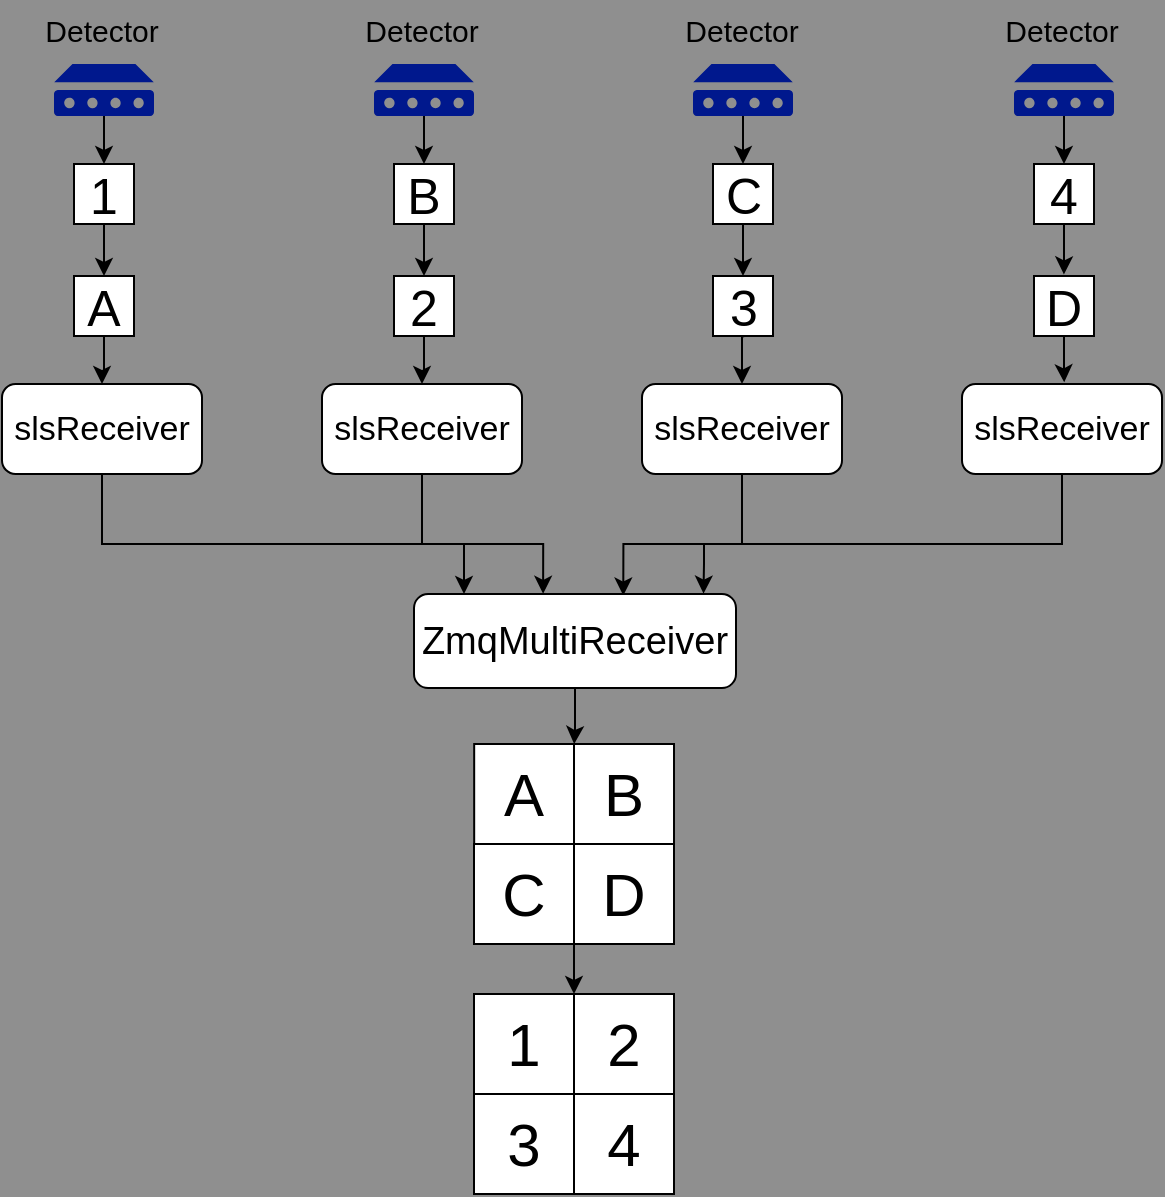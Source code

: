 <mxfile version="24.7.12">
  <diagram name="Page-1" id="MpmgE_DgDT2AT3B_Qcdw">
    <mxGraphModel dx="1687" dy="929" grid="1" gridSize="10" guides="1" tooltips="1" connect="1" arrows="1" fold="1" page="1" pageScale="1" pageWidth="827" pageHeight="1169" background="#8F8F8F" math="0" shadow="0">
      <root>
        <mxCell id="0" />
        <mxCell id="1" parent="0" />
        <mxCell id="fgQZDSqIWfOdW1pQLFIx-1" value="slsReceiver" style="rounded=1;whiteSpace=wrap;html=1;fontSize=17;" vertex="1" parent="1">
          <mxGeometry x="139" y="280" width="100" height="45" as="geometry" />
        </mxCell>
        <mxCell id="fgQZDSqIWfOdW1pQLFIx-2" value="slsReceiver" style="rounded=1;whiteSpace=wrap;html=1;fontSize=17;" vertex="1" parent="1">
          <mxGeometry x="299" y="280" width="100" height="45" as="geometry" />
        </mxCell>
        <mxCell id="fgQZDSqIWfOdW1pQLFIx-88" style="edgeStyle=orthogonalEdgeStyle;rounded=0;orthogonalLoop=1;jettySize=auto;html=1;entryX=0.65;entryY=0.016;entryDx=0;entryDy=0;entryPerimeter=0;" edge="1" parent="1" source="fgQZDSqIWfOdW1pQLFIx-3" target="fgQZDSqIWfOdW1pQLFIx-14">
          <mxGeometry relative="1" as="geometry">
            <mxPoint x="440" y="360" as="targetPoint" />
            <Array as="points">
              <mxPoint x="509" y="360" />
              <mxPoint x="450" y="360" />
            </Array>
          </mxGeometry>
        </mxCell>
        <mxCell id="fgQZDSqIWfOdW1pQLFIx-3" value="slsReceiver" style="rounded=1;whiteSpace=wrap;html=1;fontSize=17;" vertex="1" parent="1">
          <mxGeometry x="459" y="280" width="100" height="45" as="geometry" />
        </mxCell>
        <mxCell id="fgQZDSqIWfOdW1pQLFIx-89" style="edgeStyle=orthogonalEdgeStyle;rounded=0;orthogonalLoop=1;jettySize=auto;html=1;entryX=0.899;entryY=-0.004;entryDx=0;entryDy=0;entryPerimeter=0;" edge="1" parent="1" source="fgQZDSqIWfOdW1pQLFIx-4" target="fgQZDSqIWfOdW1pQLFIx-14">
          <mxGeometry relative="1" as="geometry">
            <mxPoint x="500" y="370" as="targetPoint" />
            <Array as="points">
              <mxPoint x="669" y="360" />
              <mxPoint x="490" y="360" />
              <mxPoint x="490" y="370" />
              <mxPoint x="490" y="370" />
            </Array>
          </mxGeometry>
        </mxCell>
        <mxCell id="fgQZDSqIWfOdW1pQLFIx-4" value="slsReceiver" style="rounded=1;whiteSpace=wrap;html=1;fontSize=17;" vertex="1" parent="1">
          <mxGeometry x="619" y="280" width="100" height="45" as="geometry" />
        </mxCell>
        <mxCell id="fgQZDSqIWfOdW1pQLFIx-10" style="edgeStyle=orthogonalEdgeStyle;rounded=0;orthogonalLoop=1;jettySize=auto;html=1;entryX=0.5;entryY=0;entryDx=0;entryDy=0;" edge="1" parent="1" source="fgQZDSqIWfOdW1pQLFIx-39" target="fgQZDSqIWfOdW1pQLFIx-1">
          <mxGeometry relative="1" as="geometry" />
        </mxCell>
        <mxCell id="fgQZDSqIWfOdW1pQLFIx-5" value="" style="sketch=0;aspect=fixed;pointerEvents=1;shadow=0;dashed=0;html=1;strokeColor=none;labelPosition=center;verticalLabelPosition=bottom;verticalAlign=top;align=center;fillColor=#00188D;shape=mxgraph.mscae.enterprise.device" vertex="1" parent="1">
          <mxGeometry x="165" y="120" width="50" height="26" as="geometry" />
        </mxCell>
        <mxCell id="fgQZDSqIWfOdW1pQLFIx-6" value="" style="sketch=0;aspect=fixed;pointerEvents=1;shadow=0;dashed=0;html=1;strokeColor=none;labelPosition=center;verticalLabelPosition=bottom;verticalAlign=top;align=center;fillColor=#00188D;shape=mxgraph.mscae.enterprise.device" vertex="1" parent="1">
          <mxGeometry x="325" y="120" width="50" height="26" as="geometry" />
        </mxCell>
        <mxCell id="fgQZDSqIWfOdW1pQLFIx-12" style="edgeStyle=orthogonalEdgeStyle;rounded=0;orthogonalLoop=1;jettySize=auto;html=1;entryX=0.5;entryY=0;entryDx=0;entryDy=0;exitX=0.52;exitY=1.005;exitDx=0;exitDy=0;exitPerimeter=0;" edge="1" parent="1" source="fgQZDSqIWfOdW1pQLFIx-28" target="fgQZDSqIWfOdW1pQLFIx-3">
          <mxGeometry relative="1" as="geometry">
            <mxPoint x="510" y="260" as="sourcePoint" />
          </mxGeometry>
        </mxCell>
        <mxCell id="fgQZDSqIWfOdW1pQLFIx-7" value="" style="sketch=0;aspect=fixed;pointerEvents=1;shadow=0;dashed=0;html=1;strokeColor=none;labelPosition=center;verticalLabelPosition=bottom;verticalAlign=top;align=center;fillColor=#00188D;shape=mxgraph.mscae.enterprise.device" vertex="1" parent="1">
          <mxGeometry x="484.5" y="120" width="50" height="26" as="geometry" />
        </mxCell>
        <mxCell id="fgQZDSqIWfOdW1pQLFIx-8" value="" style="sketch=0;aspect=fixed;pointerEvents=1;shadow=0;dashed=0;html=1;strokeColor=none;labelPosition=center;verticalLabelPosition=bottom;verticalAlign=top;align=center;fillColor=#00188D;shape=mxgraph.mscae.enterprise.device" vertex="1" parent="1">
          <mxGeometry x="645" y="120" width="50" height="26" as="geometry" />
        </mxCell>
        <mxCell id="fgQZDSqIWfOdW1pQLFIx-83" style="edgeStyle=orthogonalEdgeStyle;rounded=0;orthogonalLoop=1;jettySize=auto;html=1;entryX=1;entryY=0;entryDx=0;entryDy=0;" edge="1" parent="1" source="fgQZDSqIWfOdW1pQLFIx-14" target="fgQZDSqIWfOdW1pQLFIx-35">
          <mxGeometry relative="1" as="geometry" />
        </mxCell>
        <mxCell id="fgQZDSqIWfOdW1pQLFIx-14" value="ZmqMultiReceiver" style="rounded=1;whiteSpace=wrap;html=1;fontSize=19;" vertex="1" parent="1">
          <mxGeometry x="345" y="385" width="161" height="47" as="geometry" />
        </mxCell>
        <mxCell id="fgQZDSqIWfOdW1pQLFIx-25" value="" style="edgeStyle=orthogonalEdgeStyle;rounded=0;orthogonalLoop=1;jettySize=auto;html=1;entryX=0.5;entryY=0;entryDx=0;entryDy=0;" edge="1" parent="1" source="fgQZDSqIWfOdW1pQLFIx-5" target="fgQZDSqIWfOdW1pQLFIx-24">
          <mxGeometry relative="1" as="geometry">
            <mxPoint x="190" y="146" as="sourcePoint" />
            <mxPoint x="190" y="280" as="targetPoint" />
          </mxGeometry>
        </mxCell>
        <mxCell id="fgQZDSqIWfOdW1pQLFIx-24" value="1" style="rounded=0;whiteSpace=wrap;html=1;fontSize=25;" vertex="1" parent="1">
          <mxGeometry x="175" y="170" width="30" height="30" as="geometry" />
        </mxCell>
        <mxCell id="fgQZDSqIWfOdW1pQLFIx-27" value="" style="edgeStyle=orthogonalEdgeStyle;rounded=0;orthogonalLoop=1;jettySize=auto;html=1;" edge="1" parent="1" source="fgQZDSqIWfOdW1pQLFIx-40" target="fgQZDSqIWfOdW1pQLFIx-26">
          <mxGeometry relative="1" as="geometry">
            <mxPoint x="350" y="146" as="sourcePoint" />
            <mxPoint x="350" y="280" as="targetPoint" />
          </mxGeometry>
        </mxCell>
        <mxCell id="fgQZDSqIWfOdW1pQLFIx-63" style="edgeStyle=orthogonalEdgeStyle;rounded=0;orthogonalLoop=1;jettySize=auto;html=1;entryX=0.5;entryY=0;entryDx=0;entryDy=0;" edge="1" parent="1" source="fgQZDSqIWfOdW1pQLFIx-26" target="fgQZDSqIWfOdW1pQLFIx-2">
          <mxGeometry relative="1" as="geometry" />
        </mxCell>
        <mxCell id="fgQZDSqIWfOdW1pQLFIx-26" value="2" style="rounded=0;whiteSpace=wrap;html=1;fontSize=25;" vertex="1" parent="1">
          <mxGeometry x="335" y="226" width="30" height="30" as="geometry" />
        </mxCell>
        <mxCell id="fgQZDSqIWfOdW1pQLFIx-29" value="" style="edgeStyle=orthogonalEdgeStyle;rounded=0;orthogonalLoop=1;jettySize=auto;html=1;entryX=0.5;entryY=0;entryDx=0;entryDy=0;" edge="1" parent="1" source="fgQZDSqIWfOdW1pQLFIx-41" target="fgQZDSqIWfOdW1pQLFIx-28">
          <mxGeometry relative="1" as="geometry">
            <mxPoint x="510" y="146" as="sourcePoint" />
            <mxPoint x="510" y="280" as="targetPoint" />
          </mxGeometry>
        </mxCell>
        <mxCell id="fgQZDSqIWfOdW1pQLFIx-28" value="3" style="rounded=0;whiteSpace=wrap;html=1;fontSize=25;" vertex="1" parent="1">
          <mxGeometry x="494.5" y="226" width="30" height="30" as="geometry" />
        </mxCell>
        <mxCell id="fgQZDSqIWfOdW1pQLFIx-31" value="" style="edgeStyle=orthogonalEdgeStyle;rounded=0;orthogonalLoop=1;jettySize=auto;html=1;entryX=0.5;entryY=0;entryDx=0;entryDy=0;" edge="1" parent="1" source="fgQZDSqIWfOdW1pQLFIx-8" target="fgQZDSqIWfOdW1pQLFIx-30">
          <mxGeometry relative="1" as="geometry">
            <mxPoint x="670" y="146" as="sourcePoint" />
            <mxPoint x="670" y="280" as="targetPoint" />
          </mxGeometry>
        </mxCell>
        <mxCell id="fgQZDSqIWfOdW1pQLFIx-30" value="4" style="rounded=0;whiteSpace=wrap;html=1;fontSize=25;" vertex="1" parent="1">
          <mxGeometry x="655" y="170" width="30" height="30" as="geometry" />
        </mxCell>
        <mxCell id="fgQZDSqIWfOdW1pQLFIx-43" value="" style="edgeStyle=orthogonalEdgeStyle;rounded=0;orthogonalLoop=1;jettySize=auto;html=1;entryX=0.5;entryY=0;entryDx=0;entryDy=0;" edge="1" parent="1" source="fgQZDSqIWfOdW1pQLFIx-24" target="fgQZDSqIWfOdW1pQLFIx-39">
          <mxGeometry relative="1" as="geometry">
            <mxPoint x="190" y="200" as="sourcePoint" />
            <mxPoint x="190" y="280" as="targetPoint" />
          </mxGeometry>
        </mxCell>
        <mxCell id="fgQZDSqIWfOdW1pQLFIx-39" value="A" style="rounded=0;whiteSpace=wrap;html=1;fontSize=25;" vertex="1" parent="1">
          <mxGeometry x="175" y="226" width="30" height="30" as="geometry" />
        </mxCell>
        <mxCell id="fgQZDSqIWfOdW1pQLFIx-55" value="&lt;div style=&quot;font-size: 15px;&quot;&gt;Detector&lt;/div&gt;" style="text;html=1;align=center;verticalAlign=middle;whiteSpace=wrap;rounded=0;fontSize=15;" vertex="1" parent="1">
          <mxGeometry x="159" y="88" width="60" height="30" as="geometry" />
        </mxCell>
        <mxCell id="fgQZDSqIWfOdW1pQLFIx-56" value="&lt;div style=&quot;font-size: 15px;&quot;&gt;Detector&lt;/div&gt;" style="text;html=1;align=center;verticalAlign=middle;whiteSpace=wrap;rounded=0;fontSize=15;" vertex="1" parent="1">
          <mxGeometry x="319" y="88" width="60" height="30" as="geometry" />
        </mxCell>
        <mxCell id="fgQZDSqIWfOdW1pQLFIx-57" value="&lt;div style=&quot;font-size: 15px;&quot;&gt;Detector&lt;/div&gt;" style="text;html=1;align=center;verticalAlign=middle;whiteSpace=wrap;rounded=0;fontSize=15;" vertex="1" parent="1">
          <mxGeometry x="479" y="88" width="60" height="30" as="geometry" />
        </mxCell>
        <mxCell id="fgQZDSqIWfOdW1pQLFIx-58" value="&lt;div style=&quot;font-size: 15px;&quot;&gt;Detector&lt;/div&gt;" style="text;html=1;align=center;verticalAlign=middle;whiteSpace=wrap;rounded=0;fontSize=15;" vertex="1" parent="1">
          <mxGeometry x="639" y="88" width="60" height="30" as="geometry" />
        </mxCell>
        <mxCell id="fgQZDSqIWfOdW1pQLFIx-59" value="D" style="rounded=0;whiteSpace=wrap;html=1;fontSize=25;" vertex="1" parent="1">
          <mxGeometry x="655" y="226" width="30" height="30" as="geometry" />
        </mxCell>
        <mxCell id="fgQZDSqIWfOdW1pQLFIx-61" value="" style="edgeStyle=orthogonalEdgeStyle;rounded=0;orthogonalLoop=1;jettySize=auto;html=1;entryX=0.5;entryY=0;entryDx=0;entryDy=0;" edge="1" parent="1" source="fgQZDSqIWfOdW1pQLFIx-7" target="fgQZDSqIWfOdW1pQLFIx-41">
          <mxGeometry relative="1" as="geometry">
            <mxPoint x="510" y="146" as="sourcePoint" />
            <mxPoint x="510" y="226" as="targetPoint" />
          </mxGeometry>
        </mxCell>
        <mxCell id="fgQZDSqIWfOdW1pQLFIx-41" value="C" style="rounded=0;whiteSpace=wrap;html=1;fontSize=25;" vertex="1" parent="1">
          <mxGeometry x="494.5" y="170" width="30" height="30" as="geometry" />
        </mxCell>
        <mxCell id="fgQZDSqIWfOdW1pQLFIx-62" value="" style="edgeStyle=orthogonalEdgeStyle;rounded=0;orthogonalLoop=1;jettySize=auto;html=1;" edge="1" parent="1" source="fgQZDSqIWfOdW1pQLFIx-6" target="fgQZDSqIWfOdW1pQLFIx-40">
          <mxGeometry relative="1" as="geometry">
            <mxPoint x="350" y="146" as="sourcePoint" />
            <mxPoint x="350" y="226" as="targetPoint" />
          </mxGeometry>
        </mxCell>
        <mxCell id="fgQZDSqIWfOdW1pQLFIx-40" value="B" style="rounded=0;whiteSpace=wrap;html=1;fontSize=25;" vertex="1" parent="1">
          <mxGeometry x="335" y="170" width="30" height="30" as="geometry" />
        </mxCell>
        <mxCell id="fgQZDSqIWfOdW1pQLFIx-81" value="" style="group" vertex="1" connectable="0" parent="1">
          <mxGeometry x="375.0" y="460" width="100.003" height="100" as="geometry" />
        </mxCell>
        <mxCell id="fgQZDSqIWfOdW1pQLFIx-35" value="&lt;font style=&quot;font-size: 30px;&quot;&gt;A&lt;/font&gt;" style="rounded=0;whiteSpace=wrap;html=1;fontSize=30;" vertex="1" parent="fgQZDSqIWfOdW1pQLFIx-81">
          <mxGeometry x="0.09" width="50" height="50" as="geometry" />
        </mxCell>
        <mxCell id="fgQZDSqIWfOdW1pQLFIx-34" value="B" style="rounded=0;whiteSpace=wrap;html=1;fontSize=30;" vertex="1" parent="fgQZDSqIWfOdW1pQLFIx-81">
          <mxGeometry x="50.003" width="50" height="50" as="geometry" />
        </mxCell>
        <mxCell id="fgQZDSqIWfOdW1pQLFIx-79" value="C" style="rounded=0;whiteSpace=wrap;html=1;fontSize=30;" vertex="1" parent="fgQZDSqIWfOdW1pQLFIx-81">
          <mxGeometry y="50" width="50" height="50" as="geometry" />
        </mxCell>
        <mxCell id="fgQZDSqIWfOdW1pQLFIx-80" value="D" style="rounded=0;whiteSpace=wrap;html=1;fontSize=30;" vertex="1" parent="fgQZDSqIWfOdW1pQLFIx-81">
          <mxGeometry x="50" y="50" width="50" height="50" as="geometry" />
        </mxCell>
        <mxCell id="fgQZDSqIWfOdW1pQLFIx-82" value="" style="group" vertex="1" connectable="0" parent="1">
          <mxGeometry x="375" y="585" width="100" height="100" as="geometry" />
        </mxCell>
        <mxCell id="fgQZDSqIWfOdW1pQLFIx-78" value="" style="group" vertex="1" connectable="0" parent="fgQZDSqIWfOdW1pQLFIx-82">
          <mxGeometry width="50" height="50" as="geometry" />
        </mxCell>
        <mxCell id="fgQZDSqIWfOdW1pQLFIx-73" value="&lt;font style=&quot;font-size: 30px;&quot;&gt;1&lt;/font&gt;" style="rounded=0;whiteSpace=wrap;html=1;" vertex="1" parent="fgQZDSqIWfOdW1pQLFIx-78">
          <mxGeometry width="50" height="50" as="geometry" />
        </mxCell>
        <mxCell id="fgQZDSqIWfOdW1pQLFIx-76" value="&lt;font style=&quot;font-size: 30px;&quot;&gt;4&lt;/font&gt;" style="rounded=0;whiteSpace=wrap;html=1;" vertex="1" parent="fgQZDSqIWfOdW1pQLFIx-82">
          <mxGeometry x="50" y="50" width="50" height="50" as="geometry" />
        </mxCell>
        <mxCell id="fgQZDSqIWfOdW1pQLFIx-74" value="&lt;font style=&quot;font-size: 30px;&quot;&gt;2&lt;/font&gt;" style="rounded=0;whiteSpace=wrap;html=1;fontSize=16;" vertex="1" parent="fgQZDSqIWfOdW1pQLFIx-82">
          <mxGeometry x="50" width="50" height="50" as="geometry" />
        </mxCell>
        <mxCell id="fgQZDSqIWfOdW1pQLFIx-75" value="&lt;font style=&quot;font-size: 30px;&quot;&gt;3&lt;/font&gt;" style="rounded=0;whiteSpace=wrap;html=1;" vertex="1" parent="fgQZDSqIWfOdW1pQLFIx-82">
          <mxGeometry y="50" width="50" height="50" as="geometry" />
        </mxCell>
        <mxCell id="fgQZDSqIWfOdW1pQLFIx-87" style="edgeStyle=orthogonalEdgeStyle;rounded=0;orthogonalLoop=1;jettySize=auto;html=1;" edge="1" parent="1">
          <mxGeometry relative="1" as="geometry">
            <mxPoint x="189" y="325" as="sourcePoint" />
            <mxPoint x="370" y="385" as="targetPoint" />
            <Array as="points">
              <mxPoint x="189" y="360" />
              <mxPoint x="370" y="360" />
              <mxPoint x="370" y="385" />
            </Array>
          </mxGeometry>
        </mxCell>
        <mxCell id="fgQZDSqIWfOdW1pQLFIx-90" style="edgeStyle=orthogonalEdgeStyle;rounded=0;orthogonalLoop=1;jettySize=auto;html=1;entryX=0.401;entryY=-0.002;entryDx=0;entryDy=0;entryPerimeter=0;" edge="1" parent="1" source="fgQZDSqIWfOdW1pQLFIx-2" target="fgQZDSqIWfOdW1pQLFIx-14">
          <mxGeometry relative="1" as="geometry">
            <mxPoint x="420" y="360" as="targetPoint" />
            <Array as="points">
              <mxPoint x="349" y="360" />
              <mxPoint x="410" y="360" />
            </Array>
          </mxGeometry>
        </mxCell>
        <mxCell id="fgQZDSqIWfOdW1pQLFIx-91" style="edgeStyle=orthogonalEdgeStyle;rounded=0;orthogonalLoop=1;jettySize=auto;html=1;entryX=0.511;entryY=-0.019;entryDx=0;entryDy=0;entryPerimeter=0;" edge="1" parent="1" source="fgQZDSqIWfOdW1pQLFIx-59" target="fgQZDSqIWfOdW1pQLFIx-4">
          <mxGeometry relative="1" as="geometry" />
        </mxCell>
        <mxCell id="fgQZDSqIWfOdW1pQLFIx-92" style="edgeStyle=orthogonalEdgeStyle;rounded=0;orthogonalLoop=1;jettySize=auto;html=1;entryX=0.498;entryY=-0.027;entryDx=0;entryDy=0;entryPerimeter=0;" edge="1" parent="1" source="fgQZDSqIWfOdW1pQLFIx-30" target="fgQZDSqIWfOdW1pQLFIx-59">
          <mxGeometry relative="1" as="geometry" />
        </mxCell>
        <mxCell id="fgQZDSqIWfOdW1pQLFIx-84" style="edgeStyle=orthogonalEdgeStyle;rounded=0;orthogonalLoop=1;jettySize=auto;html=1;exitX=0;exitY=1;exitDx=0;exitDy=0;entryX=0;entryY=0;entryDx=0;entryDy=0;" edge="1" parent="1" source="fgQZDSqIWfOdW1pQLFIx-80" target="fgQZDSqIWfOdW1pQLFIx-74">
          <mxGeometry relative="1" as="geometry">
            <mxPoint x="425.095" y="590" as="targetPoint" />
          </mxGeometry>
        </mxCell>
      </root>
    </mxGraphModel>
  </diagram>
</mxfile>
